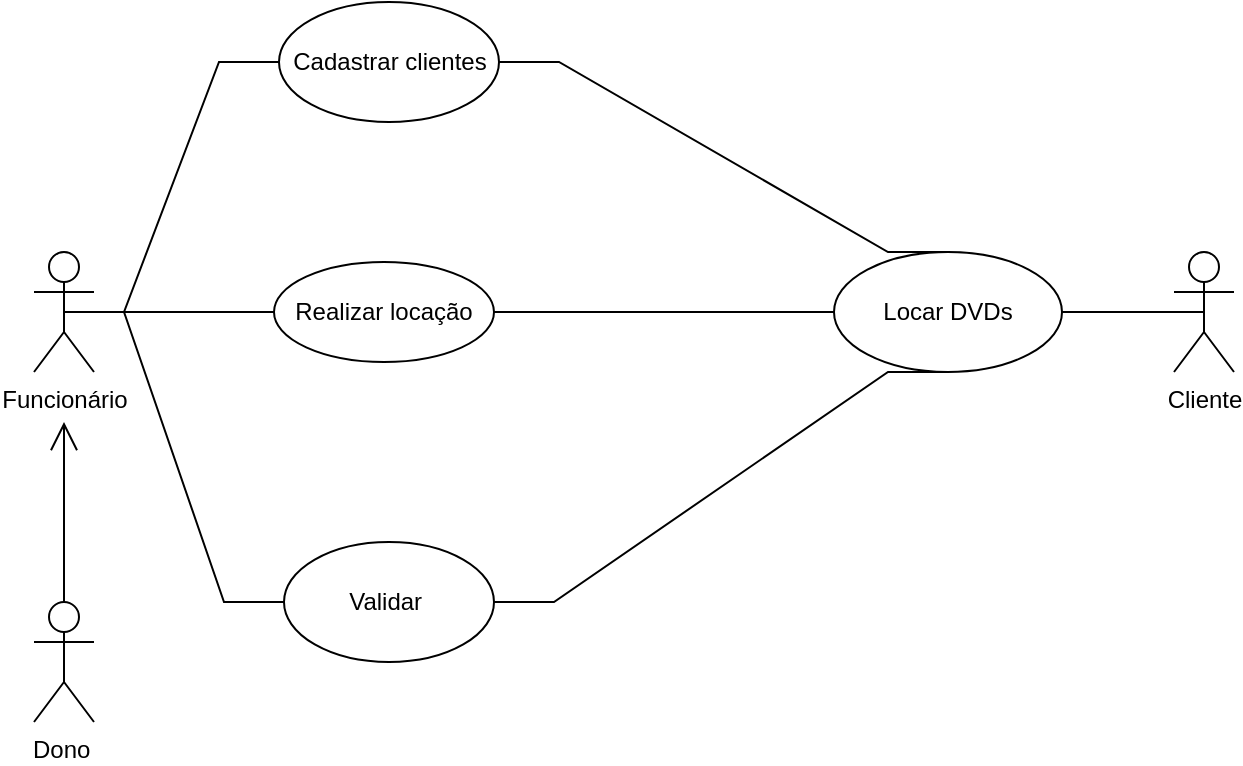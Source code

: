 <mxfile version="15.5.4" type="google"><diagram id="o_j6EqXILdd7wErXNYVa" name="Page-1"><mxGraphModel dx="1038" dy="600" grid="1" gridSize="10" guides="1" tooltips="1" connect="1" arrows="1" fold="1" page="1" pageScale="1" pageWidth="827" pageHeight="1169" math="0" shadow="0"><root><mxCell id="0"/><mxCell id="1" parent="0"/><mxCell id="YYw2T352WkDsXZ_qVDbX-11" style="edgeStyle=entityRelationEdgeStyle;rounded=0;orthogonalLoop=1;jettySize=auto;html=1;exitX=0.5;exitY=0.5;exitDx=0;exitDy=0;exitPerimeter=0;entryX=1;entryY=0.5;entryDx=0;entryDy=0;endArrow=none;endFill=0;" edge="1" parent="1" source="YYw2T352WkDsXZ_qVDbX-1" target="YYw2T352WkDsXZ_qVDbX-6"><mxGeometry relative="1" as="geometry"/></mxCell><mxCell id="YYw2T352WkDsXZ_qVDbX-1" value="Cliente" style="shape=umlActor;verticalLabelPosition=bottom;verticalAlign=top;html=1;outlineConnect=0;" vertex="1" parent="1"><mxGeometry x="630" y="165" width="30" height="60" as="geometry"/></mxCell><mxCell id="YYw2T352WkDsXZ_qVDbX-8" style="edgeStyle=entityRelationEdgeStyle;rounded=0;orthogonalLoop=1;jettySize=auto;html=1;exitX=0.5;exitY=0.5;exitDx=0;exitDy=0;exitPerimeter=0;entryX=0;entryY=0.5;entryDx=0;entryDy=0;endArrow=none;endFill=0;" edge="1" parent="1" source="YYw2T352WkDsXZ_qVDbX-2" target="YYw2T352WkDsXZ_qVDbX-4"><mxGeometry relative="1" as="geometry"/></mxCell><mxCell id="YYw2T352WkDsXZ_qVDbX-9" style="edgeStyle=entityRelationEdgeStyle;rounded=0;orthogonalLoop=1;jettySize=auto;html=1;entryX=0;entryY=0.5;entryDx=0;entryDy=0;endArrow=none;endFill=0;exitX=0.5;exitY=0.5;exitDx=0;exitDy=0;exitPerimeter=0;" edge="1" parent="1" source="YYw2T352WkDsXZ_qVDbX-2" target="YYw2T352WkDsXZ_qVDbX-3"><mxGeometry relative="1" as="geometry"><mxPoint x="80" y="195" as="sourcePoint"/></mxGeometry></mxCell><mxCell id="YYw2T352WkDsXZ_qVDbX-10" style="edgeStyle=entityRelationEdgeStyle;rounded=0;orthogonalLoop=1;jettySize=auto;html=1;exitX=0.5;exitY=0.5;exitDx=0;exitDy=0;exitPerimeter=0;entryX=0;entryY=0.5;entryDx=0;entryDy=0;endArrow=none;endFill=0;" edge="1" parent="1" source="YYw2T352WkDsXZ_qVDbX-2" target="YYw2T352WkDsXZ_qVDbX-5"><mxGeometry relative="1" as="geometry"/></mxCell><mxCell id="YYw2T352WkDsXZ_qVDbX-2" value="Funcionário" style="shape=umlActor;verticalLabelPosition=bottom;verticalAlign=top;html=1;outlineConnect=0;" vertex="1" parent="1"><mxGeometry x="60" y="165" width="30" height="60" as="geometry"/></mxCell><mxCell id="YYw2T352WkDsXZ_qVDbX-12" style="edgeStyle=entityRelationEdgeStyle;rounded=0;orthogonalLoop=1;jettySize=auto;html=1;exitX=1;exitY=0.5;exitDx=0;exitDy=0;entryX=0;entryY=0.5;entryDx=0;entryDy=0;endArrow=none;endFill=0;" edge="1" parent="1" source="YYw2T352WkDsXZ_qVDbX-3" target="YYw2T352WkDsXZ_qVDbX-6"><mxGeometry relative="1" as="geometry"/></mxCell><mxCell id="YYw2T352WkDsXZ_qVDbX-3" value="Realizar locação" style="ellipse;whiteSpace=wrap;html=1;" vertex="1" parent="1"><mxGeometry x="180" y="170" width="110" height="50" as="geometry"/></mxCell><mxCell id="YYw2T352WkDsXZ_qVDbX-14" style="edgeStyle=entityRelationEdgeStyle;rounded=0;orthogonalLoop=1;jettySize=auto;html=1;exitX=1;exitY=0.5;exitDx=0;exitDy=0;entryX=0.5;entryY=0;entryDx=0;entryDy=0;endArrow=none;endFill=0;" edge="1" parent="1" source="YYw2T352WkDsXZ_qVDbX-4" target="YYw2T352WkDsXZ_qVDbX-6"><mxGeometry relative="1" as="geometry"/></mxCell><mxCell id="YYw2T352WkDsXZ_qVDbX-4" value="Cadastrar clientes" style="ellipse;whiteSpace=wrap;html=1;" vertex="1" parent="1"><mxGeometry x="182.5" y="40" width="110" height="60" as="geometry"/></mxCell><mxCell id="YYw2T352WkDsXZ_qVDbX-13" style="edgeStyle=entityRelationEdgeStyle;rounded=0;orthogonalLoop=1;jettySize=auto;html=1;exitX=1;exitY=0.5;exitDx=0;exitDy=0;entryX=0.5;entryY=1;entryDx=0;entryDy=0;endArrow=none;endFill=0;" edge="1" parent="1" source="YYw2T352WkDsXZ_qVDbX-5" target="YYw2T352WkDsXZ_qVDbX-6"><mxGeometry relative="1" as="geometry"/></mxCell><mxCell id="YYw2T352WkDsXZ_qVDbX-5" value="Validar&amp;nbsp;" style="ellipse;whiteSpace=wrap;html=1;" vertex="1" parent="1"><mxGeometry x="185" y="310" width="105" height="60" as="geometry"/></mxCell><mxCell id="YYw2T352WkDsXZ_qVDbX-6" value="Locar DVDs" style="ellipse;whiteSpace=wrap;html=1;" vertex="1" parent="1"><mxGeometry x="460" y="165" width="114" height="60" as="geometry"/></mxCell><mxCell id="YYw2T352WkDsXZ_qVDbX-15" value="Dono&amp;nbsp;" style="shape=umlActor;verticalLabelPosition=bottom;verticalAlign=top;html=1;" vertex="1" parent="1"><mxGeometry x="60" y="340" width="30" height="60" as="geometry"/></mxCell><mxCell id="YYw2T352WkDsXZ_qVDbX-22" value="" style="endArrow=open;endFill=1;endSize=12;html=1;rounded=0;exitX=0.5;exitY=0;exitDx=0;exitDy=0;exitPerimeter=0;" edge="1" parent="1" source="YYw2T352WkDsXZ_qVDbX-15"><mxGeometry width="160" relative="1" as="geometry"><mxPoint x="70" y="330" as="sourcePoint"/><mxPoint x="75" y="250" as="targetPoint"/></mxGeometry></mxCell></root></mxGraphModel></diagram></mxfile>